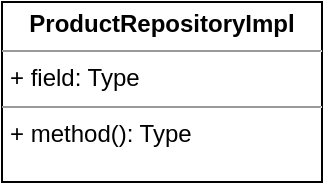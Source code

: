<mxfile version="22.0.4" type="github">
  <diagram name="Страница — 1" id="mx4Fcy6VrWKfdrTJOOg1">
    <mxGraphModel dx="954" dy="642" grid="1" gridSize="10" guides="1" tooltips="1" connect="1" arrows="1" fold="1" page="1" pageScale="1" pageWidth="827" pageHeight="1169" math="0" shadow="0">
      <root>
        <mxCell id="0" />
        <mxCell id="1" parent="0" />
        <mxCell id="M762HrPujl5k3w39elzl-1" value="&lt;p style=&quot;margin:0px;margin-top:4px;text-align:center;&quot;&gt;&lt;b&gt;ProductRepositoryImpl&lt;/b&gt;&lt;/p&gt;&lt;hr size=&quot;1&quot;&gt;&lt;p style=&quot;margin:0px;margin-left:4px;&quot;&gt;+ field: Type&lt;/p&gt;&lt;hr size=&quot;1&quot;&gt;&lt;p style=&quot;margin:0px;margin-left:4px;&quot;&gt;+ method(): Type&lt;/p&gt;" style="verticalAlign=top;align=left;overflow=fill;fontSize=12;fontFamily=Helvetica;html=1;whiteSpace=wrap;" vertex="1" parent="1">
          <mxGeometry x="200" y="120" width="160" height="90" as="geometry" />
        </mxCell>
      </root>
    </mxGraphModel>
  </diagram>
</mxfile>
